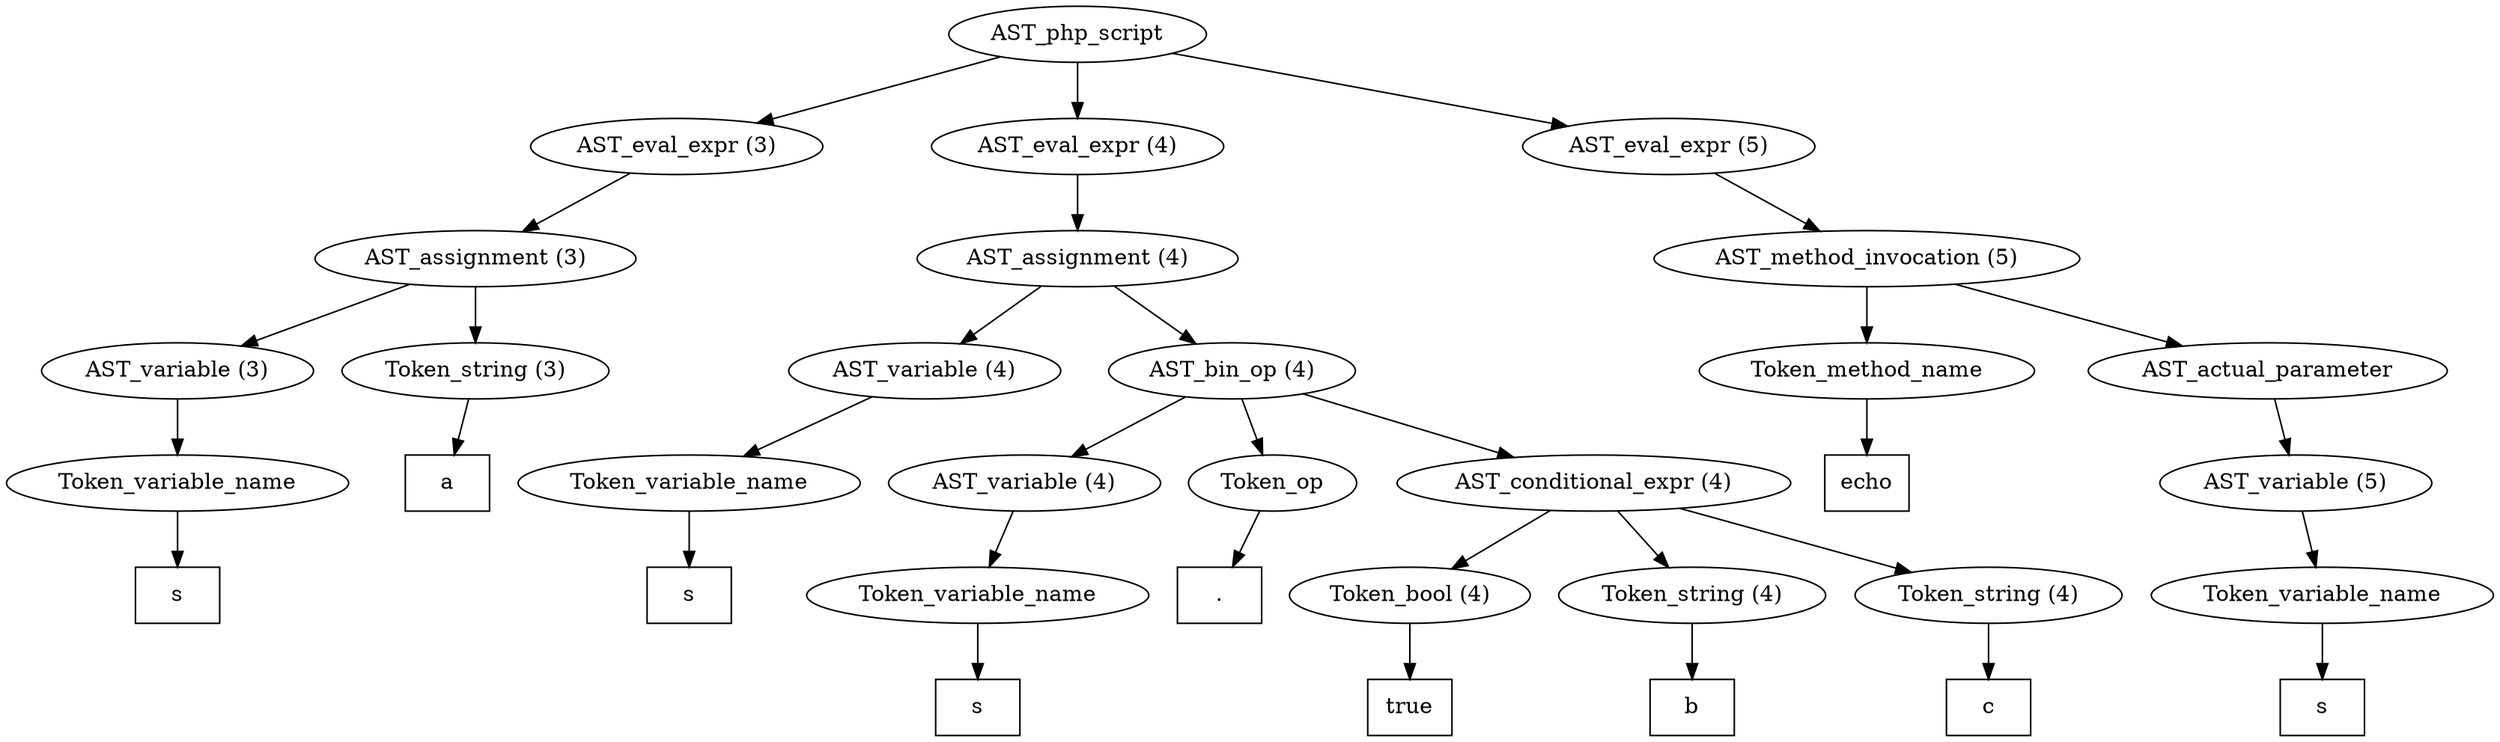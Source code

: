/*
 * AST in dot format generated by phc -- the PHP compiler
 */

digraph AST {
node_0 [label="AST_php_script"];
node_1 [label="AST_eval_expr (3)"];
node_2 [label="AST_assignment (3)"];
node_3 [label="AST_variable (3)"];
node_4 [label="Token_variable_name"];
node_5 [label="s", shape=box]
node_4 -> node_5;
node_3 -> node_4;
node_6 [label="Token_string (3)"];
node_7 [label="a", shape=box]
node_6 -> node_7;
node_2 -> node_6;
node_2 -> node_3;
node_1 -> node_2;
node_8 [label="AST_eval_expr (4)"];
node_9 [label="AST_assignment (4)"];
node_10 [label="AST_variable (4)"];
node_11 [label="Token_variable_name"];
node_12 [label="s", shape=box]
node_11 -> node_12;
node_10 -> node_11;
node_13 [label="AST_bin_op (4)"];
node_14 [label="AST_variable (4)"];
node_15 [label="Token_variable_name"];
node_16 [label="s", shape=box]
node_15 -> node_16;
node_14 -> node_15;
node_17 [label="Token_op"];
node_18 [label=".", shape=box]
node_17 -> node_18;
node_19 [label="AST_conditional_expr (4)"];
node_20 [label="Token_bool (4)"];
node_21 [label="true", shape=box]
node_20 -> node_21;
node_22 [label="Token_string (4)"];
node_23 [label="b", shape=box]
node_22 -> node_23;
node_24 [label="Token_string (4)"];
node_25 [label="c", shape=box]
node_24 -> node_25;
node_19 -> node_24;
node_19 -> node_22;
node_19 -> node_20;
node_13 -> node_19;
node_13 -> node_17;
node_13 -> node_14;
node_9 -> node_13;
node_9 -> node_10;
node_8 -> node_9;
node_26 [label="AST_eval_expr (5)"];
node_27 [label="AST_method_invocation (5)"];
node_28 [label="Token_method_name"];
node_29 [label="echo", shape=box]
node_28 -> node_29;
node_30 [label="AST_actual_parameter"];
node_31 [label="AST_variable (5)"];
node_32 [label="Token_variable_name"];
node_33 [label="s", shape=box]
node_32 -> node_33;
node_31 -> node_32;
node_30 -> node_31;
node_27 -> node_30;
node_27 -> node_28;
node_26 -> node_27;
node_0 -> node_26;
node_0 -> node_8;
node_0 -> node_1;
}
